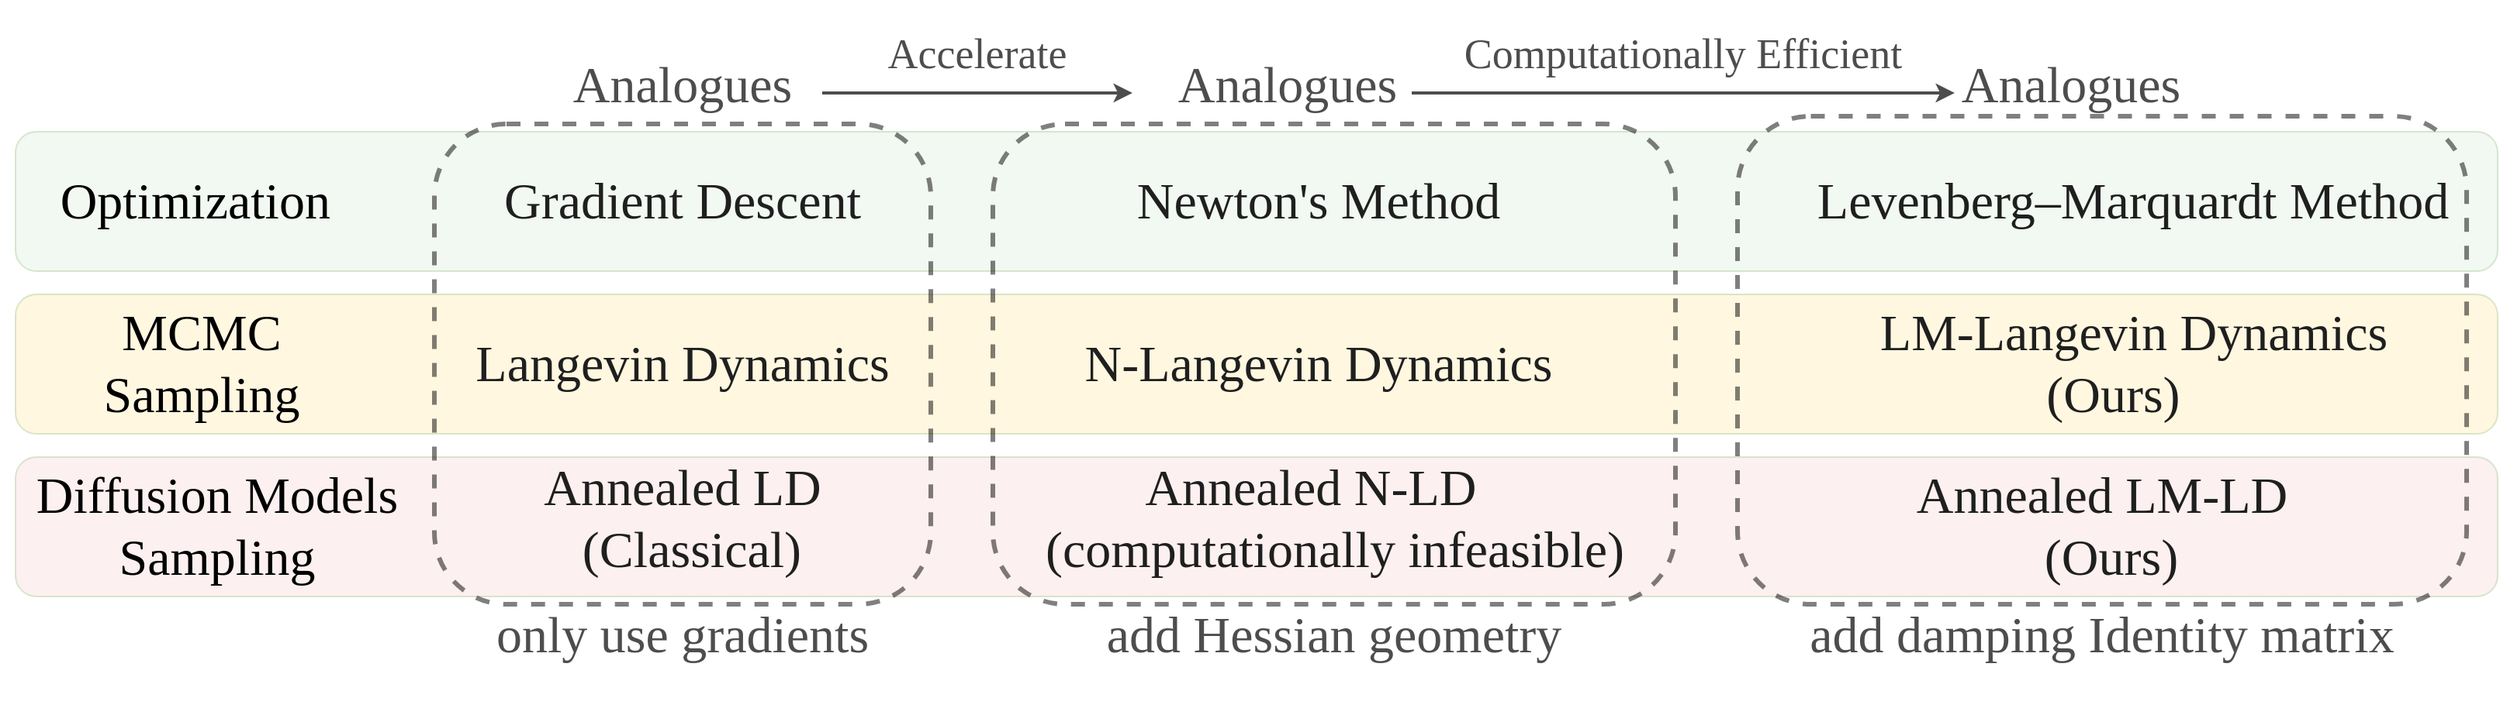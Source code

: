 <mxfile version="24.8.6">
  <diagram name="第 1 页" id="AqxzG7m0g4bZ2bkXmMBC">
    <mxGraphModel dx="1722" dy="1066" grid="1" gridSize="10" guides="1" tooltips="1" connect="1" arrows="1" fold="1" page="1" pageScale="1" pageWidth="1654" pageHeight="1169" math="0" shadow="0">
      <root>
        <mxCell id="0" />
        <mxCell id="1" parent="0" />
        <mxCell id="GNqJ07BhzFK_fjSl9vvM-1" value="" style="rounded=1;whiteSpace=wrap;html=1;fillColor=#d5e8d4;strokeColor=#82b366;opacity=30;" parent="1" vertex="1">
          <mxGeometry x="10" y="315" width="1600" height="90" as="geometry" />
        </mxCell>
        <mxCell id="GNqJ07BhzFK_fjSl9vvM-2" value="" style="rounded=1;whiteSpace=wrap;html=1;fillColor=#FFE599;strokeColor=#82b366;opacity=30;" parent="1" vertex="1">
          <mxGeometry x="10" y="420" width="1600" height="90" as="geometry" />
        </mxCell>
        <mxCell id="GNqJ07BhzFK_fjSl9vvM-3" value="" style="rounded=1;whiteSpace=wrap;html=1;fillColor=#F8CECC;strokeColor=#82b366;opacity=30;" parent="1" vertex="1">
          <mxGeometry x="10" y="525" width="1600" height="90" as="geometry" />
        </mxCell>
        <mxCell id="GNqJ07BhzFK_fjSl9vvM-4" value="" style="rounded=1;whiteSpace=wrap;html=1;fillColor=none;strokeColor=#000000;opacity=50;dashed=1;strokeWidth=3;" parent="1" vertex="1">
          <mxGeometry x="280" y="310" width="320" height="310" as="geometry" />
        </mxCell>
        <mxCell id="GNqJ07BhzFK_fjSl9vvM-6" value="&lt;font style=&quot;font-size: 33px;&quot;&gt;Optimization&amp;nbsp;&lt;/font&gt;" style="text;html=1;align=center;verticalAlign=middle;whiteSpace=wrap;rounded=0;fontFamily=Times New Roman;" parent="1" vertex="1">
          <mxGeometry x="100" y="325" width="60" height="70" as="geometry" />
        </mxCell>
        <mxCell id="GNqJ07BhzFK_fjSl9vvM-7" value="&lt;font style=&quot;font-size: 33px;&quot;&gt;MCMC Sampling&lt;/font&gt;" style="text;html=1;align=center;verticalAlign=middle;whiteSpace=wrap;rounded=0;fontFamily=Times New Roman;" parent="1" vertex="1">
          <mxGeometry x="100" y="450" width="60" height="30" as="geometry" />
        </mxCell>
        <mxCell id="GNqJ07BhzFK_fjSl9vvM-9" value="&lt;font style=&quot;&quot; size=&quot;1&quot;&gt;&lt;span style=&quot;font-size: 33px;&quot;&gt;Diffusion Models Sampling&lt;/span&gt;&lt;/font&gt;" style="text;html=1;align=center;verticalAlign=middle;whiteSpace=wrap;rounded=0;fontStyle=0;fontFamily=Times New Roman;" parent="1" vertex="1">
          <mxGeometry y="555" width="280" height="30" as="geometry" />
        </mxCell>
        <mxCell id="GNqJ07BhzFK_fjSl9vvM-12" value="&lt;span style=&quot;color: rgb(31, 31, 31); text-align: left;&quot;&gt;&lt;font style=&quot;font-size: 33px;&quot;&gt;&lt;span&gt;Gradient Descent&lt;/span&gt;&lt;/font&gt;&lt;/span&gt;" style="rounded=1;whiteSpace=wrap;html=1;fillColor=none;strokeColor=none;opacity=30;gradientColor=none;fontStyle=0;fontFamily=Times New Roman;" parent="1" vertex="1">
          <mxGeometry x="290" y="305" width="300" height="110" as="geometry" />
        </mxCell>
        <mxCell id="GNqJ07BhzFK_fjSl9vvM-14" value="&lt;div style=&quot;text-align: left;&quot;&gt;&lt;span style=&quot;background-color: initial;&quot;&gt;&lt;font color=&quot;#1f1f1f&quot; style=&quot;font-size: 33px;&quot;&gt;&lt;span&gt;Langevin Dynamics&lt;/span&gt;&lt;/font&gt;&lt;/span&gt;&lt;/div&gt;" style="rounded=1;whiteSpace=wrap;html=1;fillColor=none;strokeColor=none;opacity=30;gradientColor=none;fontStyle=0;fontFamily=Times New Roman;" parent="1" vertex="1">
          <mxGeometry x="290" y="410" width="300" height="110" as="geometry" />
        </mxCell>
        <mxCell id="GNqJ07BhzFK_fjSl9vvM-15" value="&lt;div style=&quot;text-align: left; font-size: 33px;&quot;&gt;&lt;span style=&quot;background-color: initial;&quot;&gt;&lt;font color=&quot;#1f1f1f&quot; style=&quot;font-size: 33px;&quot;&gt;&lt;span&gt;Annealed LD&lt;/span&gt;&lt;/font&gt;&lt;/span&gt;&lt;/div&gt;&lt;div style=&quot;text-align: left; font-size: 33px;&quot;&gt;&lt;span style=&quot;background-color: initial;&quot;&gt;&lt;font color=&quot;#1f1f1f&quot; style=&quot;font-size: 33px;&quot;&gt;&lt;span&gt;&amp;nbsp; &amp;nbsp;&lt;/span&gt;(Classical)&lt;/font&gt;&lt;/span&gt;&lt;/div&gt;" style="rounded=1;whiteSpace=wrap;html=1;fillColor=none;strokeColor=none;opacity=30;gradientColor=none;fontStyle=0;fontFamily=Times New Roman;" parent="1" vertex="1">
          <mxGeometry x="290" y="510" width="300" height="110" as="geometry" />
        </mxCell>
        <mxCell id="GNqJ07BhzFK_fjSl9vvM-16" value="" style="rounded=1;whiteSpace=wrap;html=1;fillColor=none;strokeColor=#000000;opacity=50;dashed=1;strokeWidth=3;" parent="1" vertex="1">
          <mxGeometry x="640" y="310" width="440" height="310" as="geometry" />
        </mxCell>
        <mxCell id="GNqJ07BhzFK_fjSl9vvM-17" value="&lt;span style=&quot;color: rgb(31, 31, 31); text-align: left;&quot;&gt;&lt;font style=&quot;font-size: 33px;&quot;&gt;&lt;span&gt;Newton&#39;s Method&lt;/span&gt;&lt;/font&gt;&lt;/span&gt;" style="rounded=1;whiteSpace=wrap;html=1;fillColor=none;strokeColor=none;opacity=30;gradientColor=none;fontStyle=0;fontFamily=Times New Roman;" parent="1" vertex="1">
          <mxGeometry x="700" y="305" width="300" height="110" as="geometry" />
        </mxCell>
        <mxCell id="GNqJ07BhzFK_fjSl9vvM-18" value="&lt;div style=&quot;text-align: left;&quot;&gt;&lt;span style=&quot;background-color: initial;&quot;&gt;&lt;font color=&quot;#1f1f1f&quot; style=&quot;font-size: 33px;&quot;&gt;&lt;span&gt;N-Langevin Dynamics&lt;/span&gt;&lt;/font&gt;&lt;/span&gt;&lt;/div&gt;" style="rounded=1;whiteSpace=wrap;html=1;fillColor=none;strokeColor=none;opacity=30;gradientColor=none;fontStyle=0;fontFamily=Times New Roman;" parent="1" vertex="1">
          <mxGeometry x="670" y="410" width="360" height="110" as="geometry" />
        </mxCell>
        <mxCell id="GNqJ07BhzFK_fjSl9vvM-19" value="&lt;div style=&quot;text-align: left; font-size: 33px;&quot;&gt;&lt;font style=&quot;font-size: 33px;&quot;&gt;&lt;span&gt;&lt;span style=&quot;color: rgb(31, 31, 31);&quot;&gt;&amp;nbsp; &amp;nbsp; &amp;nbsp; &amp;nbsp; Annealed N-LD&lt;/span&gt;&lt;br&gt;&lt;/span&gt;&lt;/font&gt;&lt;/div&gt;&lt;div style=&quot;text-align: left; font-size: 33px;&quot;&gt;&lt;span style=&quot;color: rgb(31, 31, 31);&quot;&gt;&lt;font style=&quot;font-size: 33px;&quot;&gt;(computationally infeasible)&lt;/font&gt;&lt;/span&gt;&lt;/div&gt;" style="rounded=1;whiteSpace=wrap;html=1;fillColor=none;strokeColor=none;opacity=30;gradientColor=none;fontStyle=0;fontFamily=Times New Roman;" parent="1" vertex="1">
          <mxGeometry x="628.5" y="510" width="463" height="110" as="geometry" />
        </mxCell>
        <mxCell id="GNqJ07BhzFK_fjSl9vvM-20" value="&lt;div style=&quot;text-align: left;&quot;&gt;&lt;font style=&quot;font-size: 33px;&quot; color=&quot;#4d4d4d&quot;&gt;Analogues&lt;/font&gt;&lt;br&gt;&lt;/div&gt;" style="rounded=1;whiteSpace=wrap;html=1;fillColor=none;strokeColor=none;opacity=30;gradientColor=none;fontFamily=Times New Roman;" parent="1" vertex="1">
          <mxGeometry x="290" y="230" width="300" height="110" as="geometry" />
        </mxCell>
        <mxCell id="BzcaFJo_kOcus-iFu_HU-1" value="&lt;div style=&quot;text-align: left;&quot;&gt;&lt;span style=&quot;color: rgb(77, 77, 77); font-size: 33px;&quot;&gt;Analogues&lt;/span&gt;&lt;br&gt;&lt;/div&gt;" style="rounded=1;whiteSpace=wrap;html=1;fillColor=none;strokeColor=none;opacity=30;gradientColor=none;fontFamily=Times New Roman;" parent="1" vertex="1">
          <mxGeometry x="680" y="230" width="300" height="110" as="geometry" />
        </mxCell>
        <mxCell id="BzcaFJo_kOcus-iFu_HU-2" value="" style="rounded=1;whiteSpace=wrap;html=1;fillColor=none;strokeColor=#000000;opacity=50;dashed=1;strokeWidth=3;" parent="1" vertex="1">
          <mxGeometry x="1120" y="305" width="470" height="315" as="geometry" />
        </mxCell>
        <mxCell id="BzcaFJo_kOcus-iFu_HU-3" value="&lt;span style=&quot;text-align: left;&quot;&gt;&lt;font style=&quot;&quot;&gt;&lt;font color=&quot;#1f1f1f&quot; style=&quot;font-size: 33px;&quot;&gt;&lt;span&gt;Levenberg–Marquardt&amp;nbsp;Method&lt;/span&gt;&lt;/font&gt;&lt;/font&gt;&lt;/span&gt;" style="rounded=1;whiteSpace=wrap;html=1;fillColor=none;strokeColor=none;opacity=30;gradientColor=none;fontStyle=0;fontFamily=Times New Roman;" parent="1" vertex="1">
          <mxGeometry x="1150" y="305" width="450" height="110" as="geometry" />
        </mxCell>
        <mxCell id="BzcaFJo_kOcus-iFu_HU-4" value="&lt;div style=&quot;text-align: left; font-size: 33px;&quot;&gt;&lt;font style=&quot;font-size: 33px;&quot;&gt;&lt;span&gt;&lt;span style=&quot;color: rgb(31, 31, 31); background-color: initial;&quot;&gt;LM&lt;/span&gt;&lt;span style=&quot;background-color: initial;&quot;&gt;&lt;font color=&quot;#1f1f1f&quot; style=&quot;font-size: 33px;&quot;&gt;-Langevin Dynamics&lt;/font&gt;&lt;/span&gt;&lt;/span&gt;&lt;/font&gt;&lt;/div&gt;&lt;div style=&quot;text-align: left; font-size: 33px;&quot;&gt;&lt;span style=&quot;background-color: initial;&quot;&gt;&lt;font color=&quot;#1f1f1f&quot; style=&quot;font-size: 33px;&quot;&gt;&lt;span&gt;&amp;nbsp; &amp;nbsp; &amp;nbsp; &amp;nbsp; &amp;nbsp; &amp;nbsp; &amp;nbsp;&lt;/span&gt;(Ours)&lt;/font&gt;&lt;/span&gt;&lt;/div&gt;" style="rounded=1;whiteSpace=wrap;html=1;fillColor=none;strokeColor=none;opacity=30;gradientColor=none;fontStyle=0;fontFamily=Times New Roman;" parent="1" vertex="1">
          <mxGeometry x="1162.5" y="410" width="425" height="110" as="geometry" />
        </mxCell>
        <mxCell id="BzcaFJo_kOcus-iFu_HU-5" value="&lt;div style=&quot;text-align: left; font-size: 33px;&quot;&gt;&lt;font style=&quot;font-size: 33px;&quot;&gt;&lt;span&gt;&lt;span style=&quot;color: rgb(31, 31, 31);&quot;&gt;Annealed&amp;nbsp;&lt;/span&gt;&lt;span style=&quot;background-color: initial; color: rgb(31, 31, 31);&quot;&gt;LM&lt;/span&gt;&lt;span style=&quot;background-color: initial;&quot;&gt;&lt;font color=&quot;#1f1f1f&quot; style=&quot;font-size: 33px;&quot;&gt;-LD&lt;/font&gt;&lt;/span&gt;&lt;br&gt;&lt;/span&gt;&lt;/font&gt;&lt;/div&gt;&lt;div style=&quot;text-align: left; font-size: 33px;&quot;&gt;&lt;font style=&quot;font-size: 33px;&quot;&gt;&lt;span style=&quot;color: rgb(31, 31, 31);&quot;&gt;&lt;span&gt;&amp;nbsp; &amp;nbsp; &amp;nbsp; &amp;nbsp; &lt;/span&gt;&amp;nbsp; (&lt;/span&gt;&lt;span style=&quot;color: rgb(31, 31, 31);&quot;&gt;Ours&lt;/span&gt;&lt;span style=&quot;color: rgb(31, 31, 31);&quot;&gt;)&lt;/span&gt;&lt;/font&gt;&lt;/div&gt;" style="rounded=1;whiteSpace=wrap;html=1;fillColor=none;strokeColor=none;opacity=30;gradientColor=none;fontStyle=0;fontFamily=Times New Roman;" parent="1" vertex="1">
          <mxGeometry x="1105" y="515" width="500" height="110" as="geometry" />
        </mxCell>
        <mxCell id="BzcaFJo_kOcus-iFu_HU-6" value="&lt;div style=&quot;text-align: left;&quot;&gt;&lt;span style=&quot;color: rgb(77, 77, 77); font-size: 33px;&quot;&gt;Analogues&lt;/span&gt;&lt;br&gt;&lt;/div&gt;" style="rounded=1;whiteSpace=wrap;html=1;fillColor=none;strokeColor=none;opacity=30;gradientColor=none;fontFamily=Times New Roman;" parent="1" vertex="1">
          <mxGeometry x="1185" y="230" width="300" height="110" as="geometry" />
        </mxCell>
        <mxCell id="BzcaFJo_kOcus-iFu_HU-8" value="" style="endArrow=classic;html=1;rounded=0;strokeWidth=2;strokeColor=#4D4D4D;" parent="1" edge="1">
          <mxGeometry width="50" height="50" relative="1" as="geometry">
            <mxPoint x="530" y="290" as="sourcePoint" />
            <mxPoint x="730" y="290" as="targetPoint" />
          </mxGeometry>
        </mxCell>
        <mxCell id="BzcaFJo_kOcus-iFu_HU-9" value="" style="endArrow=classic;html=1;rounded=0;strokeWidth=2;strokeColor=#4D4D4D;" parent="1" edge="1">
          <mxGeometry width="50" height="50" relative="1" as="geometry">
            <mxPoint x="910" y="290" as="sourcePoint" />
            <mxPoint x="1260" y="290" as="targetPoint" />
          </mxGeometry>
        </mxCell>
        <mxCell id="BzcaFJo_kOcus-iFu_HU-10" value="&lt;font style=&quot;font-size: 27px;&quot; color=&quot;#4d4d4d&quot;&gt;Accelerate&lt;/font&gt;" style="text;html=1;align=center;verticalAlign=middle;whiteSpace=wrap;rounded=0;fontFamily=Times New Roman;" parent="1" vertex="1">
          <mxGeometry x="600" y="250" width="60" height="30" as="geometry" />
        </mxCell>
        <mxCell id="BzcaFJo_kOcus-iFu_HU-11" value="&lt;font style=&quot;font-size: 27px;&quot; color=&quot;#4d4d4d&quot;&gt;Computationally Efficient&lt;/font&gt;" style="text;html=1;align=center;verticalAlign=middle;whiteSpace=wrap;rounded=0;fontFamily=Times New Roman;" parent="1" vertex="1">
          <mxGeometry x="930" y="250" width="310" height="30" as="geometry" />
        </mxCell>
        <mxCell id="hu-aVfQ1h1uBg1m3EEwn-3" value="&lt;div style=&quot;text-align: left;&quot;&gt;&lt;font style=&quot;font-size: 33px;&quot; color=&quot;#4d4d4d&quot;&gt;only use gradients&lt;/font&gt;&lt;br&gt;&lt;/div&gt;" style="rounded=1;whiteSpace=wrap;html=1;fillColor=none;strokeColor=none;opacity=30;gradientColor=none;fontFamily=Times New Roman;" parent="1" vertex="1">
          <mxGeometry x="290" y="585" width="300" height="110" as="geometry" />
        </mxCell>
        <mxCell id="hu-aVfQ1h1uBg1m3EEwn-4" value="&lt;div style=&quot;text-align: left;&quot;&gt;&lt;font style=&quot;font-size: 33px;&quot; color=&quot;#4d4d4d&quot;&gt;add Hessian geometry&lt;/font&gt;&lt;br&gt;&lt;/div&gt;" style="rounded=1;whiteSpace=wrap;html=1;fillColor=none;strokeColor=none;opacity=30;gradientColor=none;fontFamily=Times New Roman;" parent="1" vertex="1">
          <mxGeometry x="710" y="585" width="300" height="110" as="geometry" />
        </mxCell>
        <mxCell id="hu-aVfQ1h1uBg1m3EEwn-5" value="&lt;div style=&quot;text-align: left;&quot;&gt;&lt;font color=&quot;#4d4d4d&quot;&gt;&lt;span style=&quot;font-size: 33px;&quot;&gt;add damping Identity matrix&lt;/span&gt;&lt;/font&gt;&lt;br&gt;&lt;/div&gt;" style="rounded=1;whiteSpace=wrap;html=1;fillColor=none;strokeColor=none;opacity=30;gradientColor=none;fontFamily=Times New Roman;" parent="1" vertex="1">
          <mxGeometry x="1160" y="585" width="390" height="110" as="geometry" />
        </mxCell>
      </root>
    </mxGraphModel>
  </diagram>
</mxfile>
